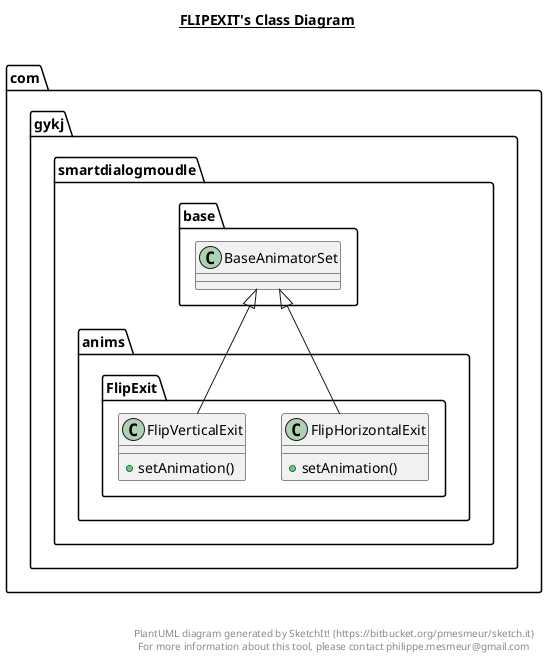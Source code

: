 @startuml

title __FLIPEXIT's Class Diagram__\n

  namespace com.gykj.smartdialogmoudle {
    namespace anims {
      namespace FlipExit {
        class com.gykj.smartdialogmoudle.anims.FlipExit.FlipHorizontalExit {
            + setAnimation()
        }
      }
    }
  }
  

  namespace com.gykj.smartdialogmoudle {
    namespace anims {
      namespace FlipExit {
        class com.gykj.smartdialogmoudle.anims.FlipExit.FlipVerticalExit {
            + setAnimation()
        }
      }
    }
  }
  

  com.gykj.smartdialogmoudle.anims.FlipExit.FlipHorizontalExit -up-|> com.gykj.smartdialogmoudle.base.BaseAnimatorSet
  com.gykj.smartdialogmoudle.anims.FlipExit.FlipVerticalExit -up-|> com.gykj.smartdialogmoudle.base.BaseAnimatorSet


right footer


PlantUML diagram generated by SketchIt! (https://bitbucket.org/pmesmeur/sketch.it)
For more information about this tool, please contact philippe.mesmeur@gmail.com
endfooter

@enduml
